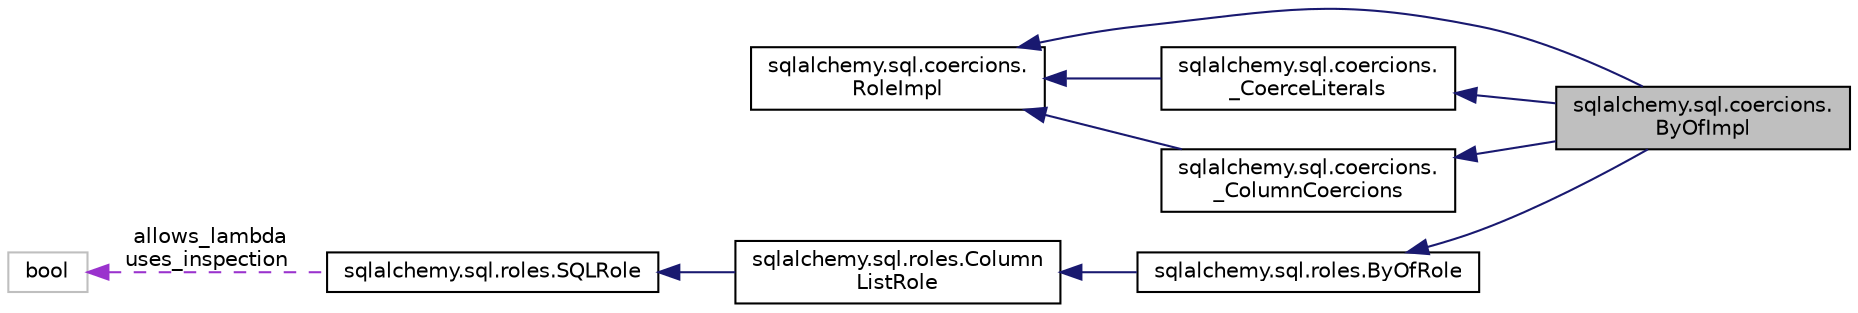 digraph "sqlalchemy.sql.coercions.ByOfImpl"
{
 // LATEX_PDF_SIZE
  edge [fontname="Helvetica",fontsize="10",labelfontname="Helvetica",labelfontsize="10"];
  node [fontname="Helvetica",fontsize="10",shape=record];
  rankdir="LR";
  Node1 [label="sqlalchemy.sql.coercions.\lByOfImpl",height=0.2,width=0.4,color="black", fillcolor="grey75", style="filled", fontcolor="black",tooltip=" "];
  Node2 -> Node1 [dir="back",color="midnightblue",fontsize="10",style="solid",fontname="Helvetica"];
  Node2 [label="sqlalchemy.sql.coercions.\l_CoerceLiterals",height=0.2,width=0.4,color="black", fillcolor="white", style="filled",URL="$classsqlalchemy_1_1sql_1_1coercions_1_1__CoerceLiterals.html",tooltip=" "];
  Node3 -> Node2 [dir="back",color="midnightblue",fontsize="10",style="solid",fontname="Helvetica"];
  Node3 [label="sqlalchemy.sql.coercions.\lRoleImpl",height=0.2,width=0.4,color="black", fillcolor="white", style="filled",URL="$classsqlalchemy_1_1sql_1_1coercions_1_1RoleImpl.html",tooltip=" "];
  Node4 -> Node1 [dir="back",color="midnightblue",fontsize="10",style="solid",fontname="Helvetica"];
  Node4 [label="sqlalchemy.sql.coercions.\l_ColumnCoercions",height=0.2,width=0.4,color="black", fillcolor="white", style="filled",URL="$classsqlalchemy_1_1sql_1_1coercions_1_1__ColumnCoercions.html",tooltip=" "];
  Node3 -> Node4 [dir="back",color="midnightblue",fontsize="10",style="solid",fontname="Helvetica"];
  Node3 -> Node1 [dir="back",color="midnightblue",fontsize="10",style="solid",fontname="Helvetica"];
  Node5 -> Node1 [dir="back",color="midnightblue",fontsize="10",style="solid",fontname="Helvetica"];
  Node5 [label="sqlalchemy.sql.roles.ByOfRole",height=0.2,width=0.4,color="black", fillcolor="white", style="filled",URL="$classsqlalchemy_1_1sql_1_1roles_1_1ByOfRole.html",tooltip=" "];
  Node6 -> Node5 [dir="back",color="midnightblue",fontsize="10",style="solid",fontname="Helvetica"];
  Node6 [label="sqlalchemy.sql.roles.Column\lListRole",height=0.2,width=0.4,color="black", fillcolor="white", style="filled",URL="$classsqlalchemy_1_1sql_1_1roles_1_1ColumnListRole.html",tooltip=" "];
  Node7 -> Node6 [dir="back",color="midnightblue",fontsize="10",style="solid",fontname="Helvetica"];
  Node7 [label="sqlalchemy.sql.roles.SQLRole",height=0.2,width=0.4,color="black", fillcolor="white", style="filled",URL="$classsqlalchemy_1_1sql_1_1roles_1_1SQLRole.html",tooltip=" "];
  Node8 -> Node7 [dir="back",color="darkorchid3",fontsize="10",style="dashed",label=" allows_lambda\nuses_inspection" ,fontname="Helvetica"];
  Node8 [label="bool",height=0.2,width=0.4,color="grey75", fillcolor="white", style="filled",tooltip=" "];
}
